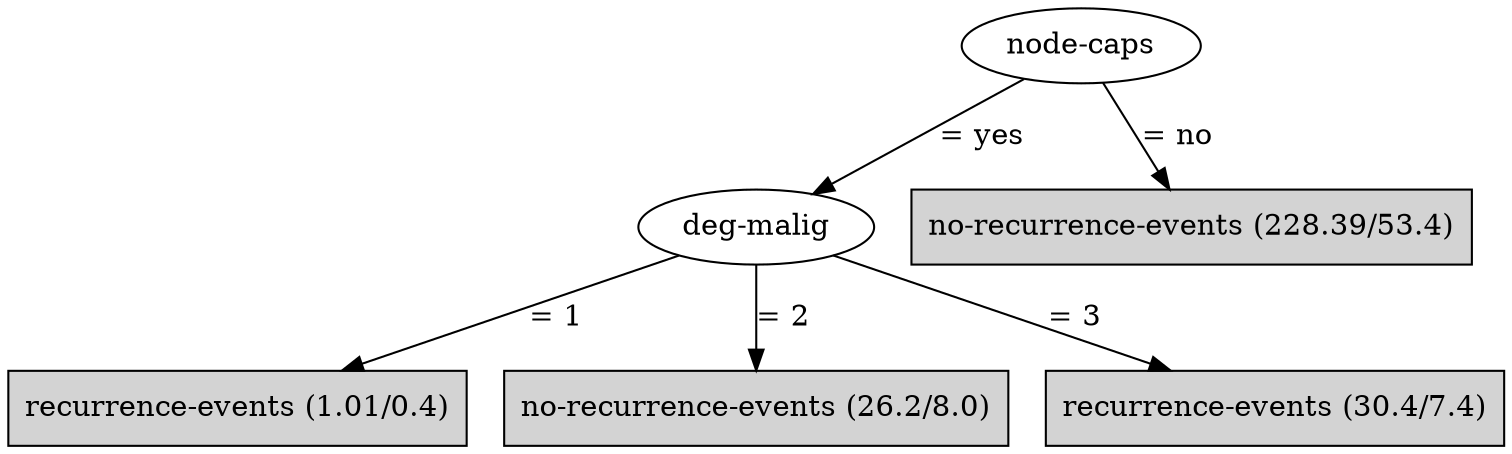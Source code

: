 digraph J48Tree {
N0 [label="node-caps" ]
N0->N1 [label="= yes"]
N1 [label="deg-malig" ]
N1->N2 [label="= 1"]
N2 [label="recurrence-events (1.01/0.4)" shape=box style=filled ]
N1->N3 [label="= 2"]
N3 [label="no-recurrence-events (26.2/8.0)" shape=box style=filled ]
N1->N4 [label="= 3"]
N4 [label="recurrence-events (30.4/7.4)" shape=box style=filled ]
N0->N5 [label="= no"]
N5 [label="no-recurrence-events (228.39/53.4)" shape=box style=filled ]
}

